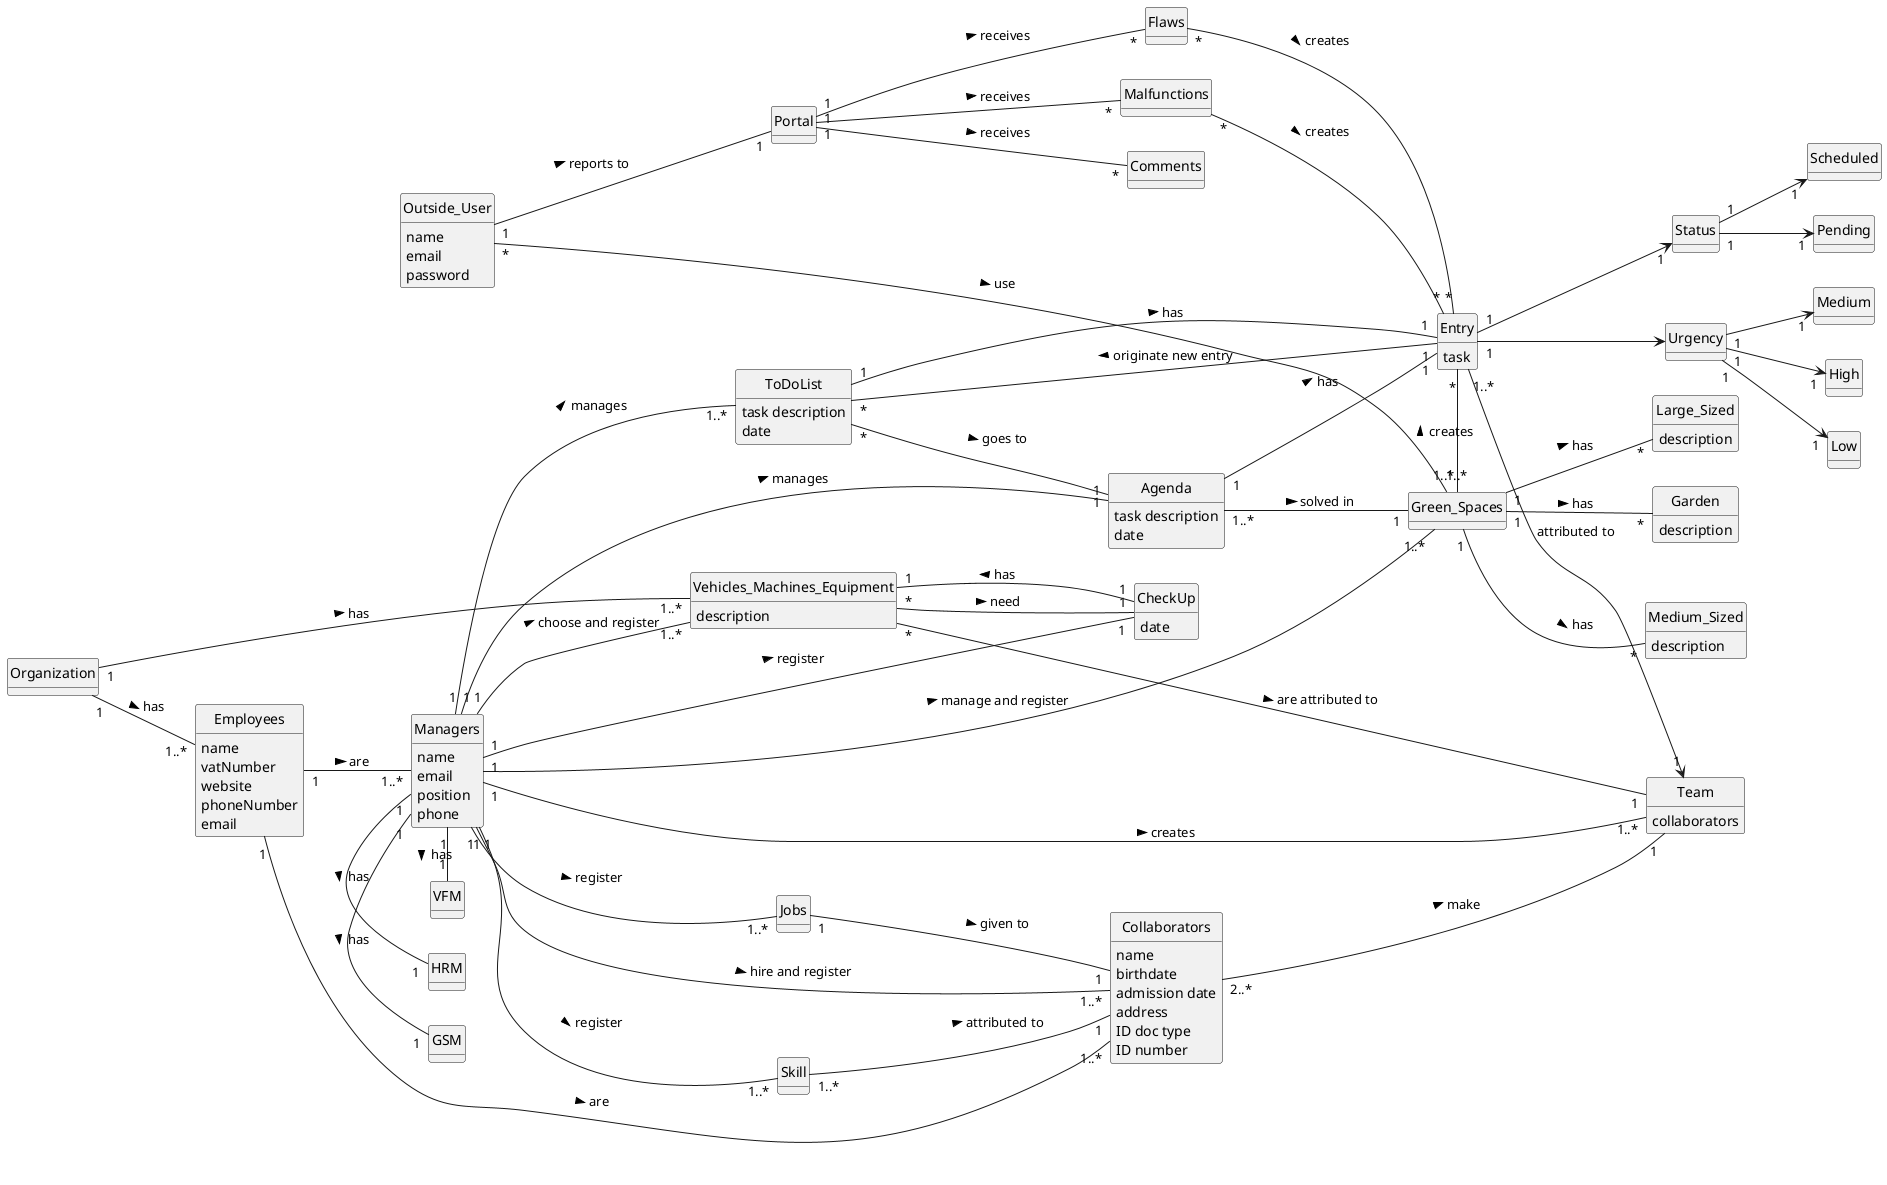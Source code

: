 @startuml
skinparam monochrome true
skinparam packageStyle rectangle
skinparam shadowing false
skinparam classAttributeIconSize 2
hide circle
hide methods
left to right direction

class Entry {
    task
}
class Urgency{}
class Status{}
class Low{}
class Medium{}
class High{}
class Pending{}
class Scheduled{}

class Outside_User {
    name
    email
    password
}
class Portal {}
class Malfunctions {}
class Flaws {}
class Comments {}
class Agenda {
    task description
    date
}
class Garden {
    description
}
class Medium_Sized {
    description
}
class Large_Sized {
    description
}
class Vehicles_Machines_Equipment {
    description
}
class VFM {}
class HRM {}
class GSM {}
class Green_Spaces {}
class Team {
    collaborators
}
class Collaborators {
    name
    birthdate
    admission date
    address
    contact info (mobile and email)
    ID doc type
    ID number
}
class Employees {
    name
    vatNumber
    website
    phoneNumber
    email
}
class ToDoList {
    task description
    date
}
class Managers {
    name
    email
    position
    phone
}
class Organization {}
class CheckUp {
    date
}
class Skill {}
class Jobs {}

Organization "1" -down- "1..*" Employees : has >
Organization "1" -down- "1..*" Vehicles_Machines_Equipment: has >
Employees "1" -- "1..*" Collaborators: are >
Employees "1" -- "1..*" Managers : are >
Managers "1" -right- "1" GSM: has >
Managers "1" -right- "1" HRM: has >
Managers "1" -right- "1" VFM: has >
Managers "1" -down- "1..*" Team: creates >
Managers "1" -down- "1..*" Green_Spaces: manage and register >
Managers "1" -- "1..*" Collaborators: hire and register >
Managers "1" -- "1..*" Vehicles_Machines_Equipment: choose and register >
Managers "1" -- "1..*" Skill: register >
Managers "1" -- "1..*" Jobs: register >
Managers "1" -down- "1" Agenda: manages >
Managers "1" -down- "1..*" ToDoList: manages >
Skill "1..*" -- "1" Collaborators: attributed to >
Jobs "1" -- "1" Collaborators: given to >
Vehicles_Machines_Equipment "*" -- "1" Team: are attributed to >
Vehicles_Machines_Equipment "*" -- "1" CheckUp: need >
Entry "1" -left- "*" ToDoList: originate new entry >
Entry "1..*" --> "1" Team : attributed to
Green_Spaces "1" -- "*" Garden: has >
Green_Spaces "1" -- "*" Medium_Sized: has >
Green_Spaces "1" -- "*" Large_Sized: has >
Green_Spaces "1..*" -left- "*" Entry : creates >
Collaborators "2..*"-- "1" Team : make >
ToDoList "1" -- "1" Entry : has >
Agenda "1" -- "1" Entry : has >
Agenda "1..*" -- "1" Green_Spaces: solved in >
ToDoList "*" -- "1" Agenda : goes to >
Portal "1" -- "*" Malfunctions: receives >
Portal "1" -- "*" Flaws: receives >
Portal "1" -- "*" Comments: receives >
Outside_User "1" -- "1" Portal : reports to >
Outside_User "*" -- "1..*" Green_Spaces: use >
Malfunctions "*" -- "*" Entry: creates >
Flaws "*" -- "*" Entry : creates >
Managers "1" -- "1" CheckUp: register >
CheckUp "1" -- "1" Vehicles_Machines_Equipment: has >
Entry "1" --> Urgency
Urgency "1" --> "1" Low
Urgency "1" --> "1" Medium
Urgency "1" --> "1" High
Entry "1" --> "1" Status
Status "1" --> "1" Pending
Status "1" --> "1" Scheduled


@enduml
